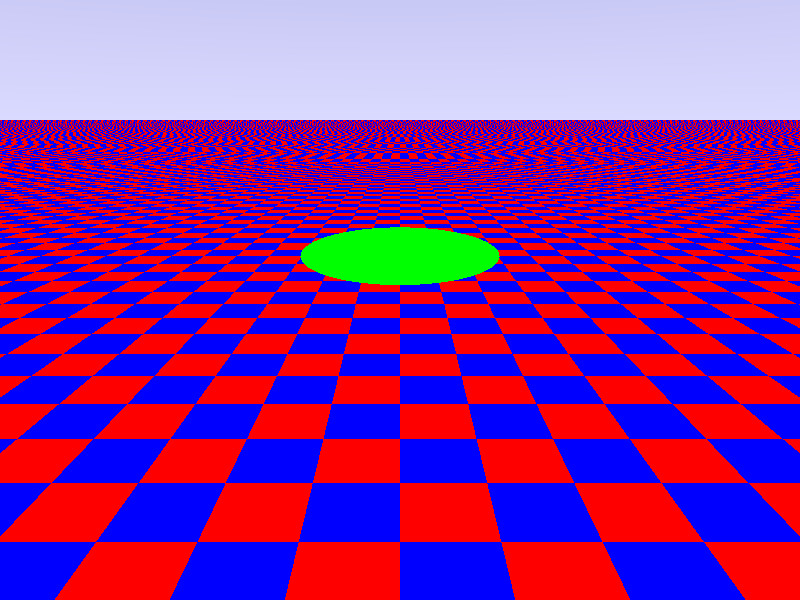 #include "colors.inc"

light_source {<40,50,-40> White}    
light_source {<40,50,-40> White}    

camera 
{   location <0,3,-10> 
    look_at  <0,0,0> 
}                        

plane 
{   <0, 1, 0>, -1 
    pigment 
    { 
        checker color Red, color Blue 
    } 
}                

sky_sphere 
{   pigment 
    {   gradient y
        color_map { [0.0 color rgb <0.7,0.7,1.0>] 
                    [1.0 color blue 0.5] 
                  }
    } 
}
    
sphere 
{   <0, 2, 2>, 2 
    texture 
    {   pigment 
        { 
            color Green 
        } 
    } 
    scale <1, 0.2, 1>     // Gera a Oval
}

